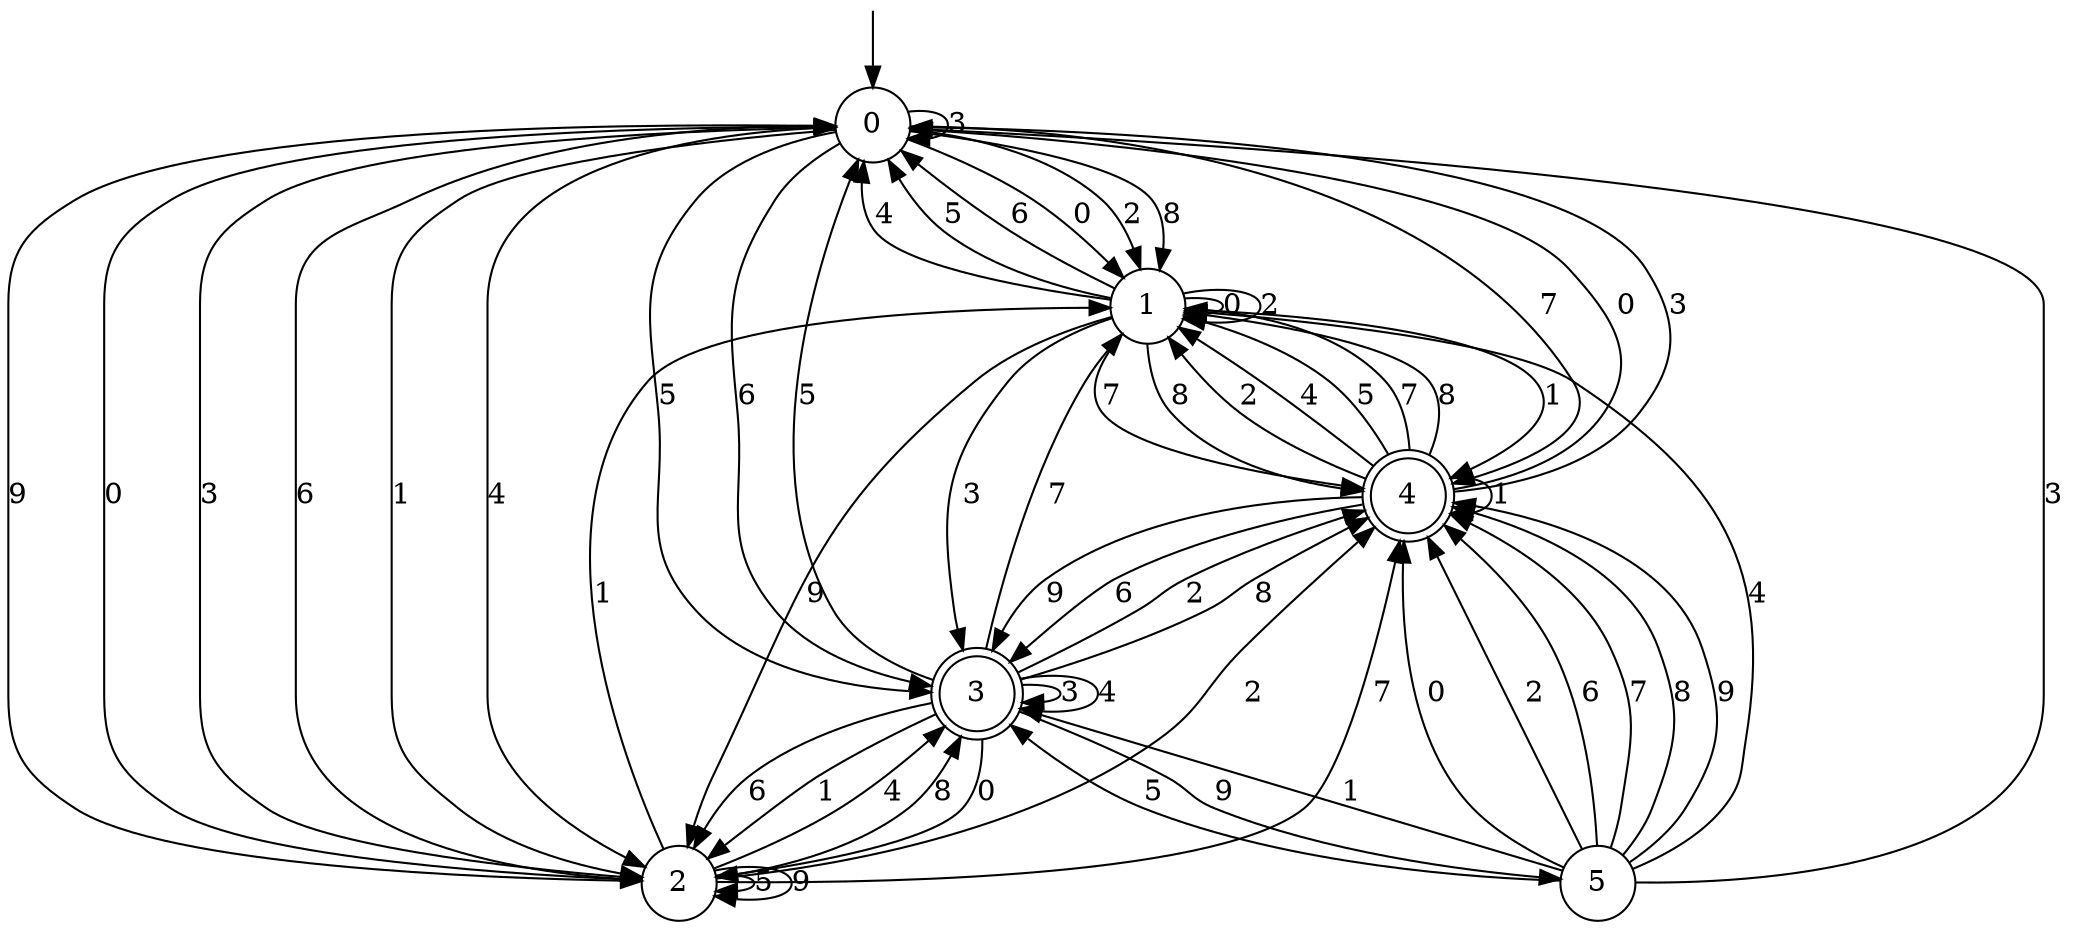 digraph g {

	s0 [shape="circle" label="0"];
	s1 [shape="circle" label="1"];
	s2 [shape="circle" label="2"];
	s3 [shape="doublecircle" label="3"];
	s4 [shape="doublecircle" label="4"];
	s5 [shape="circle" label="5"];
	s0 -> s1 [label="0"];
	s0 -> s2 [label="1"];
	s0 -> s1 [label="2"];
	s0 -> s0 [label="3"];
	s0 -> s2 [label="4"];
	s0 -> s3 [label="5"];
	s0 -> s3 [label="6"];
	s0 -> s4 [label="7"];
	s0 -> s1 [label="8"];
	s0 -> s2 [label="9"];
	s1 -> s1 [label="0"];
	s1 -> s4 [label="1"];
	s1 -> s1 [label="2"];
	s1 -> s3 [label="3"];
	s1 -> s0 [label="4"];
	s1 -> s0 [label="5"];
	s1 -> s0 [label="6"];
	s1 -> s4 [label="7"];
	s1 -> s4 [label="8"];
	s1 -> s2 [label="9"];
	s2 -> s0 [label="0"];
	s2 -> s1 [label="1"];
	s2 -> s4 [label="2"];
	s2 -> s0 [label="3"];
	s2 -> s3 [label="4"];
	s2 -> s2 [label="5"];
	s2 -> s0 [label="6"];
	s2 -> s4 [label="7"];
	s2 -> s3 [label="8"];
	s2 -> s2 [label="9"];
	s3 -> s2 [label="0"];
	s3 -> s2 [label="1"];
	s3 -> s4 [label="2"];
	s3 -> s3 [label="3"];
	s3 -> s3 [label="4"];
	s3 -> s0 [label="5"];
	s3 -> s2 [label="6"];
	s3 -> s1 [label="7"];
	s3 -> s4 [label="8"];
	s3 -> s5 [label="9"];
	s4 -> s0 [label="0"];
	s4 -> s4 [label="1"];
	s4 -> s1 [label="2"];
	s4 -> s0 [label="3"];
	s4 -> s1 [label="4"];
	s4 -> s1 [label="5"];
	s4 -> s3 [label="6"];
	s4 -> s1 [label="7"];
	s4 -> s1 [label="8"];
	s4 -> s3 [label="9"];
	s5 -> s4 [label="0"];
	s5 -> s3 [label="1"];
	s5 -> s4 [label="2"];
	s5 -> s0 [label="3"];
	s5 -> s1 [label="4"];
	s5 -> s3 [label="5"];
	s5 -> s4 [label="6"];
	s5 -> s4 [label="7"];
	s5 -> s4 [label="8"];
	s5 -> s4 [label="9"];

__start0 [label="" shape="none" width="0" height="0"];
__start0 -> s0;

}
